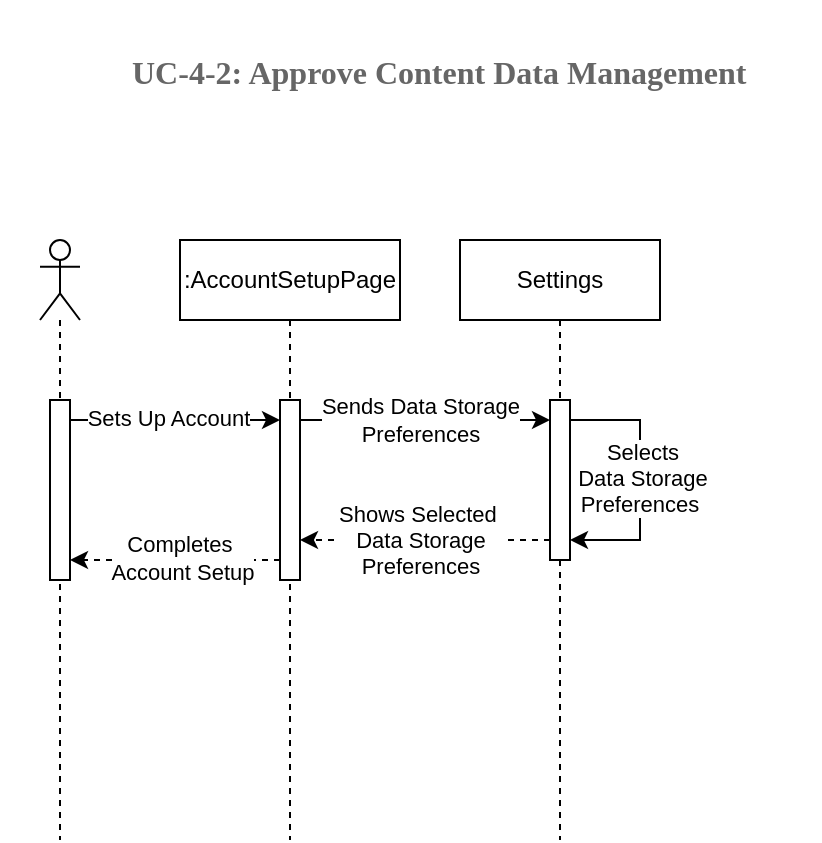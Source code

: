 <mxfile version="24.8.4">
  <diagram name="Page-1" id="WzFi8ONWFbmVDeuxYhoO">
    <mxGraphModel dx="434" dy="226" grid="1" gridSize="10" guides="1" tooltips="1" connect="1" arrows="1" fold="1" page="1" pageScale="1" pageWidth="1100" pageHeight="850" math="0" shadow="0">
      <root>
        <mxCell id="0" />
        <mxCell id="1" parent="0" />
        <mxCell id="Kk3vLf3-KDLgnlOfN_HX-1" value=":AccountSetupPage" style="shape=umlLifeline;perimeter=lifelinePerimeter;whiteSpace=wrap;html=1;container=1;dropTarget=0;collapsible=0;recursiveResize=0;outlineConnect=0;portConstraint=eastwest;newEdgeStyle={&quot;edgeStyle&quot;:&quot;elbowEdgeStyle&quot;,&quot;elbow&quot;:&quot;vertical&quot;,&quot;curved&quot;:0,&quot;rounded&quot;:0};" parent="1" vertex="1">
          <mxGeometry x="350" y="150" width="110" height="300" as="geometry" />
        </mxCell>
        <mxCell id="Kk3vLf3-KDLgnlOfN_HX-4" value="" style="html=1;points=[[0,0,0,0,5],[0,1,0,0,-5],[1,0,0,0,5],[1,1,0,0,-5]];perimeter=orthogonalPerimeter;outlineConnect=0;targetShapes=umlLifeline;portConstraint=eastwest;newEdgeStyle={&quot;curved&quot;:0,&quot;rounded&quot;:0};" parent="Kk3vLf3-KDLgnlOfN_HX-1" vertex="1">
          <mxGeometry x="50" y="80" width="10" height="90" as="geometry" />
        </mxCell>
        <mxCell id="Kk3vLf3-KDLgnlOfN_HX-2" value="Settings" style="shape=umlLifeline;perimeter=lifelinePerimeter;whiteSpace=wrap;html=1;container=1;dropTarget=0;collapsible=0;recursiveResize=0;outlineConnect=0;portConstraint=eastwest;newEdgeStyle={&quot;edgeStyle&quot;:&quot;elbowEdgeStyle&quot;,&quot;elbow&quot;:&quot;vertical&quot;,&quot;curved&quot;:0,&quot;rounded&quot;:0};" parent="1" vertex="1">
          <mxGeometry x="490" y="150" width="100" height="300" as="geometry" />
        </mxCell>
        <mxCell id="Kk3vLf3-KDLgnlOfN_HX-7" value="" style="html=1;points=[[0,0,0,0,5],[0,1,0,0,-5],[1,0,0,0,5],[1,1,0,0,-5]];perimeter=orthogonalPerimeter;outlineConnect=0;targetShapes=umlLifeline;portConstraint=eastwest;newEdgeStyle={&quot;curved&quot;:0,&quot;rounded&quot;:0};" parent="Kk3vLf3-KDLgnlOfN_HX-2" vertex="1">
          <mxGeometry x="45" y="80" width="10" height="80" as="geometry" />
        </mxCell>
        <mxCell id="yzPpIXYgzV2jEK6DkwBs-3" style="edgeStyle=orthogonalEdgeStyle;rounded=0;orthogonalLoop=1;jettySize=auto;html=1;curved=0;" edge="1" parent="Kk3vLf3-KDLgnlOfN_HX-2" source="Kk3vLf3-KDLgnlOfN_HX-7" target="Kk3vLf3-KDLgnlOfN_HX-7">
          <mxGeometry relative="1" as="geometry">
            <Array as="points">
              <mxPoint x="90" y="90" />
              <mxPoint x="90" y="150" />
            </Array>
          </mxGeometry>
        </mxCell>
        <mxCell id="yzPpIXYgzV2jEK6DkwBs-4" value="Selects&lt;div&gt;Data Storage&lt;/div&gt;&lt;div&gt;Preferences&amp;nbsp;&lt;/div&gt;" style="edgeLabel;html=1;align=center;verticalAlign=middle;resizable=0;points=[];" vertex="1" connectable="0" parent="yzPpIXYgzV2jEK6DkwBs-3">
          <mxGeometry x="-0.14" y="1" relative="1" as="geometry">
            <mxPoint y="8" as="offset" />
          </mxGeometry>
        </mxCell>
        <mxCell id="Kk3vLf3-KDLgnlOfN_HX-6" value="" style="shape=umlLifeline;perimeter=lifelinePerimeter;whiteSpace=wrap;html=1;container=1;dropTarget=0;collapsible=0;recursiveResize=0;outlineConnect=0;portConstraint=eastwest;newEdgeStyle={&quot;curved&quot;:0,&quot;rounded&quot;:0};participant=umlActor;" parent="1" vertex="1">
          <mxGeometry x="280" y="150" width="20" height="300" as="geometry" />
        </mxCell>
        <mxCell id="Kk3vLf3-KDLgnlOfN_HX-3" value="" style="html=1;points=[[0,0,0,0,5],[0,1,0,0,-5],[1,0,0,0,5],[1,1,0,0,-5]];perimeter=orthogonalPerimeter;outlineConnect=0;targetShapes=umlLifeline;portConstraint=eastwest;newEdgeStyle={&quot;curved&quot;:0,&quot;rounded&quot;:0};" parent="Kk3vLf3-KDLgnlOfN_HX-6" vertex="1">
          <mxGeometry x="5" y="80" width="10" height="90" as="geometry" />
        </mxCell>
        <mxCell id="hKJQPPWY5RA-zDGv6MNC-1" value="&lt;b style=&quot;font-weight:normal;&quot; id=&quot;docs-internal-guid-0b284c03-7fff-8bf4-ce98-43a4f99549da&quot;&gt;&lt;h4 dir=&quot;ltr&quot; style=&quot;line-height:1.38;margin-left: 36pt;margin-top:14pt;margin-bottom:4pt;&quot;&gt;&lt;span style=&quot;font-size:12pt;font-family:&#39;Times New Roman&#39;,serif;color:#666666;background-color:transparent;font-weight:400;font-style:normal;font-variant:normal;text-decoration:none;vertical-align:baseline;white-space:pre;white-space:pre-wrap;&quot;&gt;&lt;span style=&quot;white-space: pre;&quot;&gt;&amp;nbsp;&amp;nbsp;&amp;nbsp;&amp;nbsp;&lt;/span&gt;&lt;/span&gt;&lt;span style=&quot;font-size:12pt;font-family:&#39;Times New Roman&#39;,serif;color:#666666;background-color:transparent;font-weight:700;font-style:normal;font-variant:normal;text-decoration:none;vertical-align:baseline;white-space:pre;white-space:pre-wrap;&quot;&gt;UC-4-2: Approve Content Data Management&amp;nbsp;&lt;/span&gt;&lt;/h4&gt;&lt;/b&gt;" style="text;whiteSpace=wrap;html=1;" parent="1" vertex="1">
          <mxGeometry x="260" y="30" width="410" height="70" as="geometry" />
        </mxCell>
        <mxCell id="hKJQPPWY5RA-zDGv6MNC-2" value="" style="edgeStyle=orthogonalEdgeStyle;rounded=0;orthogonalLoop=1;jettySize=auto;html=1;curved=0;" parent="1" source="Kk3vLf3-KDLgnlOfN_HX-3" target="Kk3vLf3-KDLgnlOfN_HX-4" edge="1">
          <mxGeometry relative="1" as="geometry">
            <Array as="points">
              <mxPoint x="350" y="240" />
              <mxPoint x="350" y="240" />
            </Array>
          </mxGeometry>
        </mxCell>
        <mxCell id="hKJQPPWY5RA-zDGv6MNC-3" value="Sets Up Account" style="edgeLabel;html=1;align=center;verticalAlign=middle;resizable=0;points=[];" parent="hKJQPPWY5RA-zDGv6MNC-2" vertex="1" connectable="0">
          <mxGeometry x="-0.028" y="1" relative="1" as="geometry">
            <mxPoint x="-2" as="offset" />
          </mxGeometry>
        </mxCell>
        <mxCell id="L0XvnI_Pm6O_dVxBcAxA-1" style="edgeStyle=orthogonalEdgeStyle;rounded=0;orthogonalLoop=1;jettySize=auto;html=1;curved=0;" parent="1" source="Kk3vLf3-KDLgnlOfN_HX-4" target="Kk3vLf3-KDLgnlOfN_HX-7" edge="1">
          <mxGeometry relative="1" as="geometry">
            <mxPoint x="535" y="240" as="targetPoint" />
            <Array as="points">
              <mxPoint x="480" y="240" />
              <mxPoint x="480" y="240" />
            </Array>
          </mxGeometry>
        </mxCell>
        <mxCell id="L0XvnI_Pm6O_dVxBcAxA-3" value="Sends Data Storage&lt;div&gt;Preferences&lt;/div&gt;" style="edgeLabel;html=1;align=center;verticalAlign=middle;resizable=0;points=[];" parent="L0XvnI_Pm6O_dVxBcAxA-1" vertex="1" connectable="0">
          <mxGeometry x="-0.202" relative="1" as="geometry">
            <mxPoint x="10" as="offset" />
          </mxGeometry>
        </mxCell>
        <mxCell id="L0XvnI_Pm6O_dVxBcAxA-4" style="edgeStyle=orthogonalEdgeStyle;rounded=0;orthogonalLoop=1;jettySize=auto;html=1;curved=0;dashed=1;" parent="1" source="Kk3vLf3-KDLgnlOfN_HX-7" target="Kk3vLf3-KDLgnlOfN_HX-4" edge="1">
          <mxGeometry relative="1" as="geometry">
            <Array as="points">
              <mxPoint x="470" y="300" />
              <mxPoint x="470" y="300" />
            </Array>
          </mxGeometry>
        </mxCell>
        <mxCell id="L0XvnI_Pm6O_dVxBcAxA-5" value="Shows Selected&amp;nbsp;&lt;div&gt;Data Storage&lt;/div&gt;&lt;div&gt;Preferences&lt;/div&gt;" style="edgeLabel;html=1;align=center;verticalAlign=middle;resizable=0;points=[];" parent="L0XvnI_Pm6O_dVxBcAxA-4" vertex="1" connectable="0">
          <mxGeometry x="0.287" relative="1" as="geometry">
            <mxPoint x="15" as="offset" />
          </mxGeometry>
        </mxCell>
        <mxCell id="yzPpIXYgzV2jEK6DkwBs-5" value="" style="edgeStyle=orthogonalEdgeStyle;rounded=0;orthogonalLoop=1;jettySize=auto;html=1;curved=0;dashed=1;" edge="1" parent="1" source="Kk3vLf3-KDLgnlOfN_HX-4" target="Kk3vLf3-KDLgnlOfN_HX-3">
          <mxGeometry relative="1" as="geometry">
            <Array as="points">
              <mxPoint x="350" y="310" />
              <mxPoint x="350" y="310" />
            </Array>
          </mxGeometry>
        </mxCell>
        <mxCell id="yzPpIXYgzV2jEK6DkwBs-7" value="Completes&amp;nbsp;&lt;div&gt;Account Setup&lt;/div&gt;" style="edgeLabel;html=1;align=center;verticalAlign=middle;resizable=0;points=[];" vertex="1" connectable="0" parent="yzPpIXYgzV2jEK6DkwBs-5">
          <mxGeometry x="0.036" y="-1" relative="1" as="geometry">
            <mxPoint x="5" as="offset" />
          </mxGeometry>
        </mxCell>
      </root>
    </mxGraphModel>
  </diagram>
</mxfile>
